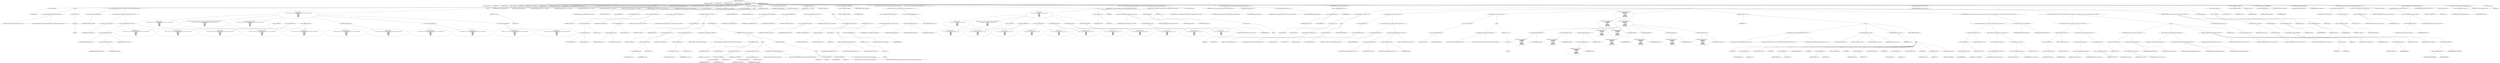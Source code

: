 digraph hostapd_notif_assoc {  
"1000111" [label = "(METHOD,hostapd_notif_assoc)" ]
"1000112" [label = "(PARAM,hostapd_data *hapd)" ]
"1000113" [label = "(PARAM,const u8 *addr)" ]
"1000114" [label = "(PARAM,const u8 *req_ies)" ]
"1000115" [label = "(PARAM,size_t req_ies_len)" ]
"1000116" [label = "(PARAM,int reassoc)" ]
"1000117" [label = "(BLOCK,,)" ]
"1000118" [label = "(LOCAL,v6: unsigned int)" ]
"1000119" [label = "(LOCAL,reason: u16)" ]
"1000120" [label = "(LOCAL,sta: sta_info *)" ]
"1000121" [label = "(LOCAL,ie: const u8 *)" ]
"1000122" [label = "(LOCAL,ielen: int)" ]
"1000123" [label = "(LOCAL,p: u8 *)" ]
"1000124" [label = "(LOCAL,res: int)" ]
"1000125" [label = "(LOCAL,new_assoc: int)" ]
"1000126" [label = "(LOCAL,elems: ieee802_11_elems)" ]
"1000127" [label = "(LOCAL,buf: u8 [ 1064 ])" ]
"1000128" [label = "(CONTROL_STRUCTURE,if ( !addr ),if ( !addr ))" ]
"1000129" [label = "(<operator>.logicalNot,!addr)" ]
"1000130" [label = "(IDENTIFIER,addr,!addr)" ]
"1000131" [label = "(BLOCK,,)" ]
"1000132" [label = "(wpa_printf,wpa_printf(2, \"hostapd_notif_assoc: Skip event with no address\"))" ]
"1000133" [label = "(LITERAL,2,wpa_printf(2, \"hostapd_notif_assoc: Skip event with no address\"))" ]
"1000134" [label = "(LITERAL,\"hostapd_notif_assoc: Skip event with no address\",wpa_printf(2, \"hostapd_notif_assoc: Skip event with no address\"))" ]
"1000135" [label = "(RETURN,return -1;,return -1;)" ]
"1000136" [label = "(<operator>.minus,-1)" ]
"1000137" [label = "(LITERAL,1,-1)" ]
"1000138" [label = "(CONTROL_STRUCTURE,if ( is_multicast_ether_addr(addr) || is_zero_ether_addr_0(addr) || !memcmp(addr, hapd->own_addr, 6u) ),if ( is_multicast_ether_addr(addr) || is_zero_ether_addr_0(addr) || !memcmp(addr, hapd->own_addr, 6u) ))" ]
"1000139" [label = "(<operator>.logicalOr,is_multicast_ether_addr(addr) || is_zero_ether_addr_0(addr) || !memcmp(addr, hapd->own_addr, 6u))" ]
"1000140" [label = "(is_multicast_ether_addr,is_multicast_ether_addr(addr))" ]
"1000141" [label = "(IDENTIFIER,addr,is_multicast_ether_addr(addr))" ]
"1000142" [label = "(<operator>.logicalOr,is_zero_ether_addr_0(addr) || !memcmp(addr, hapd->own_addr, 6u))" ]
"1000143" [label = "(is_zero_ether_addr_0,is_zero_ether_addr_0(addr))" ]
"1000144" [label = "(IDENTIFIER,addr,is_zero_ether_addr_0(addr))" ]
"1000145" [label = "(<operator>.logicalNot,!memcmp(addr, hapd->own_addr, 6u))" ]
"1000146" [label = "(memcmp,memcmp(addr, hapd->own_addr, 6u))" ]
"1000147" [label = "(IDENTIFIER,addr,memcmp(addr, hapd->own_addr, 6u))" ]
"1000148" [label = "(<operator>.indirectFieldAccess,hapd->own_addr)" ]
"1000149" [label = "(IDENTIFIER,hapd,memcmp(addr, hapd->own_addr, 6u))" ]
"1000150" [label = "(FIELD_IDENTIFIER,own_addr,own_addr)" ]
"1000151" [label = "(LITERAL,6u,memcmp(addr, hapd->own_addr, 6u))" ]
"1000152" [label = "(BLOCK,,)" ]
"1000153" [label = "(wpa_printf,wpa_printf(\n      2,\n      \"%s: Invalid SA=%02x:%02x:%02x:%02x:%02x:%02x in received indication - ignore this indication silently\",\n      \"hostapd_notif_assoc\",\n      *addr,\n      addr[1],\n      addr[2],\n      addr[3],\n      addr[4],\n      addr[5]))" ]
"1000154" [label = "(LITERAL,2,wpa_printf(\n      2,\n      \"%s: Invalid SA=%02x:%02x:%02x:%02x:%02x:%02x in received indication - ignore this indication silently\",\n      \"hostapd_notif_assoc\",\n      *addr,\n      addr[1],\n      addr[2],\n      addr[3],\n      addr[4],\n      addr[5]))" ]
"1000155" [label = "(LITERAL,\"%s: Invalid SA=%02x:%02x:%02x:%02x:%02x:%02x in received indication - ignore this indication silently\",wpa_printf(\n      2,\n      \"%s: Invalid SA=%02x:%02x:%02x:%02x:%02x:%02x in received indication - ignore this indication silently\",\n      \"hostapd_notif_assoc\",\n      *addr,\n      addr[1],\n      addr[2],\n      addr[3],\n      addr[4],\n      addr[5]))" ]
"1000156" [label = "(LITERAL,\"hostapd_notif_assoc\",wpa_printf(\n      2,\n      \"%s: Invalid SA=%02x:%02x:%02x:%02x:%02x:%02x in received indication - ignore this indication silently\",\n      \"hostapd_notif_assoc\",\n      *addr,\n      addr[1],\n      addr[2],\n      addr[3],\n      addr[4],\n      addr[5]))" ]
"1000157" [label = "(<operator>.indirection,*addr)" ]
"1000158" [label = "(IDENTIFIER,addr,wpa_printf(\n      2,\n      \"%s: Invalid SA=%02x:%02x:%02x:%02x:%02x:%02x in received indication - ignore this indication silently\",\n      \"hostapd_notif_assoc\",\n      *addr,\n      addr[1],\n      addr[2],\n      addr[3],\n      addr[4],\n      addr[5]))" ]
"1000159" [label = "(<operator>.indirectIndexAccess,addr[1])" ]
"1000160" [label = "(IDENTIFIER,addr,wpa_printf(\n      2,\n      \"%s: Invalid SA=%02x:%02x:%02x:%02x:%02x:%02x in received indication - ignore this indication silently\",\n      \"hostapd_notif_assoc\",\n      *addr,\n      addr[1],\n      addr[2],\n      addr[3],\n      addr[4],\n      addr[5]))" ]
"1000161" [label = "(LITERAL,1,wpa_printf(\n      2,\n      \"%s: Invalid SA=%02x:%02x:%02x:%02x:%02x:%02x in received indication - ignore this indication silently\",\n      \"hostapd_notif_assoc\",\n      *addr,\n      addr[1],\n      addr[2],\n      addr[3],\n      addr[4],\n      addr[5]))" ]
"1000162" [label = "(<operator>.indirectIndexAccess,addr[2])" ]
"1000163" [label = "(IDENTIFIER,addr,wpa_printf(\n      2,\n      \"%s: Invalid SA=%02x:%02x:%02x:%02x:%02x:%02x in received indication - ignore this indication silently\",\n      \"hostapd_notif_assoc\",\n      *addr,\n      addr[1],\n      addr[2],\n      addr[3],\n      addr[4],\n      addr[5]))" ]
"1000164" [label = "(LITERAL,2,wpa_printf(\n      2,\n      \"%s: Invalid SA=%02x:%02x:%02x:%02x:%02x:%02x in received indication - ignore this indication silently\",\n      \"hostapd_notif_assoc\",\n      *addr,\n      addr[1],\n      addr[2],\n      addr[3],\n      addr[4],\n      addr[5]))" ]
"1000165" [label = "(<operator>.indirectIndexAccess,addr[3])" ]
"1000166" [label = "(IDENTIFIER,addr,wpa_printf(\n      2,\n      \"%s: Invalid SA=%02x:%02x:%02x:%02x:%02x:%02x in received indication - ignore this indication silently\",\n      \"hostapd_notif_assoc\",\n      *addr,\n      addr[1],\n      addr[2],\n      addr[3],\n      addr[4],\n      addr[5]))" ]
"1000167" [label = "(LITERAL,3,wpa_printf(\n      2,\n      \"%s: Invalid SA=%02x:%02x:%02x:%02x:%02x:%02x in received indication - ignore this indication silently\",\n      \"hostapd_notif_assoc\",\n      *addr,\n      addr[1],\n      addr[2],\n      addr[3],\n      addr[4],\n      addr[5]))" ]
"1000168" [label = "(<operator>.indirectIndexAccess,addr[4])" ]
"1000169" [label = "(IDENTIFIER,addr,wpa_printf(\n      2,\n      \"%s: Invalid SA=%02x:%02x:%02x:%02x:%02x:%02x in received indication - ignore this indication silently\",\n      \"hostapd_notif_assoc\",\n      *addr,\n      addr[1],\n      addr[2],\n      addr[3],\n      addr[4],\n      addr[5]))" ]
"1000170" [label = "(LITERAL,4,wpa_printf(\n      2,\n      \"%s: Invalid SA=%02x:%02x:%02x:%02x:%02x:%02x in received indication - ignore this indication silently\",\n      \"hostapd_notif_assoc\",\n      *addr,\n      addr[1],\n      addr[2],\n      addr[3],\n      addr[4],\n      addr[5]))" ]
"1000171" [label = "(<operator>.indirectIndexAccess,addr[5])" ]
"1000172" [label = "(IDENTIFIER,addr,wpa_printf(\n      2,\n      \"%s: Invalid SA=%02x:%02x:%02x:%02x:%02x:%02x in received indication - ignore this indication silently\",\n      \"hostapd_notif_assoc\",\n      *addr,\n      addr[1],\n      addr[2],\n      addr[3],\n      addr[4],\n      addr[5]))" ]
"1000173" [label = "(LITERAL,5,wpa_printf(\n      2,\n      \"%s: Invalid SA=%02x:%02x:%02x:%02x:%02x:%02x in received indication - ignore this indication silently\",\n      \"hostapd_notif_assoc\",\n      *addr,\n      addr[1],\n      addr[2],\n      addr[3],\n      addr[4],\n      addr[5]))" ]
"1000174" [label = "(RETURN,return 0;,return 0;)" ]
"1000175" [label = "(LITERAL,0,return 0;)" ]
"1000176" [label = "(random_add_randomness,random_add_randomness(addr, 6u))" ]
"1000177" [label = "(IDENTIFIER,addr,random_add_randomness(addr, 6u))" ]
"1000178" [label = "(LITERAL,6u,random_add_randomness(addr, 6u))" ]
"1000179" [label = "(hostapd_logger,hostapd_logger(hapd, addr, 1u, 2, \"associated\"))" ]
"1000180" [label = "(IDENTIFIER,hapd,hostapd_logger(hapd, addr, 1u, 2, \"associated\"))" ]
"1000181" [label = "(IDENTIFIER,addr,hostapd_logger(hapd, addr, 1u, 2, \"associated\"))" ]
"1000182" [label = "(LITERAL,1u,hostapd_logger(hapd, addr, 1u, 2, \"associated\"))" ]
"1000183" [label = "(LITERAL,2,hostapd_logger(hapd, addr, 1u, 2, \"associated\"))" ]
"1000184" [label = "(LITERAL,\"associated\",hostapd_logger(hapd, addr, 1u, 2, \"associated\"))" ]
"1000185" [label = "(ieee802_11_parse_elems,ieee802_11_parse_elems(req_ies, req_ies_len, &elems, 0))" ]
"1000186" [label = "(IDENTIFIER,req_ies,ieee802_11_parse_elems(req_ies, req_ies_len, &elems, 0))" ]
"1000187" [label = "(IDENTIFIER,req_ies_len,ieee802_11_parse_elems(req_ies, req_ies_len, &elems, 0))" ]
"1000188" [label = "(<operator>.addressOf,&elems)" ]
"1000189" [label = "(IDENTIFIER,elems,ieee802_11_parse_elems(req_ies, req_ies_len, &elems, 0))" ]
"1000190" [label = "(LITERAL,0,ieee802_11_parse_elems(req_ies, req_ies_len, &elems, 0))" ]
"1000191" [label = "(CONTROL_STRUCTURE,if ( elems.wps_ie ),if ( elems.wps_ie ))" ]
"1000192" [label = "(<operator>.fieldAccess,elems.wps_ie)" ]
"1000193" [label = "(IDENTIFIER,elems,if ( elems.wps_ie ))" ]
"1000194" [label = "(FIELD_IDENTIFIER,wps_ie,wps_ie)" ]
"1000195" [label = "(BLOCK,,)" ]
"1000196" [label = "(<operator>.assignment,ie = elems.wps_ie - 2)" ]
"1000197" [label = "(IDENTIFIER,ie,ie = elems.wps_ie - 2)" ]
"1000198" [label = "(<operator>.subtraction,elems.wps_ie - 2)" ]
"1000199" [label = "(<operator>.fieldAccess,elems.wps_ie)" ]
"1000200" [label = "(IDENTIFIER,elems,elems.wps_ie - 2)" ]
"1000201" [label = "(FIELD_IDENTIFIER,wps_ie,wps_ie)" ]
"1000202" [label = "(LITERAL,2,elems.wps_ie - 2)" ]
"1000203" [label = "(<operator>.assignment,ielen = elems.wps_ie_len + 2)" ]
"1000204" [label = "(IDENTIFIER,ielen,ielen = elems.wps_ie_len + 2)" ]
"1000205" [label = "(<operator>.addition,elems.wps_ie_len + 2)" ]
"1000206" [label = "(<operator>.fieldAccess,elems.wps_ie_len)" ]
"1000207" [label = "(IDENTIFIER,elems,elems.wps_ie_len + 2)" ]
"1000208" [label = "(FIELD_IDENTIFIER,wps_ie_len,wps_ie_len)" ]
"1000209" [label = "(LITERAL,2,elems.wps_ie_len + 2)" ]
"1000210" [label = "(wpa_printf,wpa_printf(2, \"STA included WPS IE in (Re)AssocReq\"))" ]
"1000211" [label = "(LITERAL,2,wpa_printf(2, \"STA included WPS IE in (Re)AssocReq\"))" ]
"1000212" [label = "(LITERAL,\"STA included WPS IE in (Re)AssocReq\",wpa_printf(2, \"STA included WPS IE in (Re)AssocReq\"))" ]
"1000213" [label = "(CONTROL_STRUCTURE,else,else)" ]
"1000214" [label = "(CONTROL_STRUCTURE,if ( elems.rsn_ie ),if ( elems.rsn_ie ))" ]
"1000215" [label = "(<operator>.fieldAccess,elems.rsn_ie)" ]
"1000216" [label = "(IDENTIFIER,elems,if ( elems.rsn_ie ))" ]
"1000217" [label = "(FIELD_IDENTIFIER,rsn_ie,rsn_ie)" ]
"1000218" [label = "(BLOCK,,)" ]
"1000219" [label = "(<operator>.assignment,ie = elems.rsn_ie - 2)" ]
"1000220" [label = "(IDENTIFIER,ie,ie = elems.rsn_ie - 2)" ]
"1000221" [label = "(<operator>.subtraction,elems.rsn_ie - 2)" ]
"1000222" [label = "(<operator>.fieldAccess,elems.rsn_ie)" ]
"1000223" [label = "(IDENTIFIER,elems,elems.rsn_ie - 2)" ]
"1000224" [label = "(FIELD_IDENTIFIER,rsn_ie,rsn_ie)" ]
"1000225" [label = "(LITERAL,2,elems.rsn_ie - 2)" ]
"1000226" [label = "(<operator>.assignment,ielen = elems.rsn_ie_len + 2)" ]
"1000227" [label = "(IDENTIFIER,ielen,ielen = elems.rsn_ie_len + 2)" ]
"1000228" [label = "(<operator>.addition,elems.rsn_ie_len + 2)" ]
"1000229" [label = "(<operator>.fieldAccess,elems.rsn_ie_len)" ]
"1000230" [label = "(IDENTIFIER,elems,elems.rsn_ie_len + 2)" ]
"1000231" [label = "(FIELD_IDENTIFIER,rsn_ie_len,rsn_ie_len)" ]
"1000232" [label = "(LITERAL,2,elems.rsn_ie_len + 2)" ]
"1000233" [label = "(wpa_printf,wpa_printf(2, \"STA included RSN IE in (Re)AssocReq\"))" ]
"1000234" [label = "(LITERAL,2,wpa_printf(2, \"STA included RSN IE in (Re)AssocReq\"))" ]
"1000235" [label = "(LITERAL,\"STA included RSN IE in (Re)AssocReq\",wpa_printf(2, \"STA included RSN IE in (Re)AssocReq\"))" ]
"1000236" [label = "(CONTROL_STRUCTURE,else,else)" ]
"1000237" [label = "(CONTROL_STRUCTURE,if ( elems.wpa_ie ),if ( elems.wpa_ie ))" ]
"1000238" [label = "(<operator>.fieldAccess,elems.wpa_ie)" ]
"1000239" [label = "(IDENTIFIER,elems,if ( elems.wpa_ie ))" ]
"1000240" [label = "(FIELD_IDENTIFIER,wpa_ie,wpa_ie)" ]
"1000241" [label = "(BLOCK,,)" ]
"1000242" [label = "(<operator>.assignment,ie = elems.wpa_ie - 2)" ]
"1000243" [label = "(IDENTIFIER,ie,ie = elems.wpa_ie - 2)" ]
"1000244" [label = "(<operator>.subtraction,elems.wpa_ie - 2)" ]
"1000245" [label = "(<operator>.fieldAccess,elems.wpa_ie)" ]
"1000246" [label = "(IDENTIFIER,elems,elems.wpa_ie - 2)" ]
"1000247" [label = "(FIELD_IDENTIFIER,wpa_ie,wpa_ie)" ]
"1000248" [label = "(LITERAL,2,elems.wpa_ie - 2)" ]
"1000249" [label = "(<operator>.assignment,ielen = elems.wpa_ie_len + 2)" ]
"1000250" [label = "(IDENTIFIER,ielen,ielen = elems.wpa_ie_len + 2)" ]
"1000251" [label = "(<operator>.addition,elems.wpa_ie_len + 2)" ]
"1000252" [label = "(<operator>.fieldAccess,elems.wpa_ie_len)" ]
"1000253" [label = "(IDENTIFIER,elems,elems.wpa_ie_len + 2)" ]
"1000254" [label = "(FIELD_IDENTIFIER,wpa_ie_len,wpa_ie_len)" ]
"1000255" [label = "(LITERAL,2,elems.wpa_ie_len + 2)" ]
"1000256" [label = "(wpa_printf,wpa_printf(2, \"STA included WPA IE in (Re)AssocReq\"))" ]
"1000257" [label = "(LITERAL,2,wpa_printf(2, \"STA included WPA IE in (Re)AssocReq\"))" ]
"1000258" [label = "(LITERAL,\"STA included WPA IE in (Re)AssocReq\",wpa_printf(2, \"STA included WPA IE in (Re)AssocReq\"))" ]
"1000259" [label = "(CONTROL_STRUCTURE,else,else)" ]
"1000260" [label = "(BLOCK,,)" ]
"1000261" [label = "(<operator>.assignment,ie = 0)" ]
"1000262" [label = "(IDENTIFIER,ie,ie = 0)" ]
"1000263" [label = "(LITERAL,0,ie = 0)" ]
"1000264" [label = "(<operator>.assignment,ielen = 0)" ]
"1000265" [label = "(IDENTIFIER,ielen,ielen = 0)" ]
"1000266" [label = "(LITERAL,0,ielen = 0)" ]
"1000267" [label = "(wpa_printf,wpa_printf(2, \"STA did not include WPS/RSN/WPA IE in (Re)AssocReq\"))" ]
"1000268" [label = "(LITERAL,2,wpa_printf(2, \"STA did not include WPS/RSN/WPA IE in (Re)AssocReq\"))" ]
"1000269" [label = "(LITERAL,\"STA did not include WPS/RSN/WPA IE in (Re)AssocReq\",wpa_printf(2, \"STA did not include WPS/RSN/WPA IE in (Re)AssocReq\"))" ]
"1000270" [label = "(<operator>.assignment,sta = ap_get_sta(hapd, addr))" ]
"1000271" [label = "(IDENTIFIER,sta,sta = ap_get_sta(hapd, addr))" ]
"1000272" [label = "(ap_get_sta,ap_get_sta(hapd, addr))" ]
"1000273" [label = "(IDENTIFIER,hapd,ap_get_sta(hapd, addr))" ]
"1000274" [label = "(IDENTIFIER,addr,ap_get_sta(hapd, addr))" ]
"1000275" [label = "(CONTROL_STRUCTURE,if ( sta ),if ( sta ))" ]
"1000276" [label = "(IDENTIFIER,sta,if ( sta ))" ]
"1000277" [label = "(BLOCK,,)" ]
"1000278" [label = "(ap_sta_no_session_timeout,ap_sta_no_session_timeout(hapd, sta))" ]
"1000279" [label = "(IDENTIFIER,hapd,ap_sta_no_session_timeout(hapd, sta))" ]
"1000280" [label = "(IDENTIFIER,sta,ap_sta_no_session_timeout(hapd, sta))" ]
"1000281" [label = "(accounting_sta_stop,accounting_sta_stop(hapd, sta))" ]
"1000282" [label = "(IDENTIFIER,hapd,accounting_sta_stop(hapd, sta))" ]
"1000283" [label = "(IDENTIFIER,sta,accounting_sta_stop(hapd, sta))" ]
"1000284" [label = "(<operator>.assignment,sta->timeout_next = STA_NULLFUNC)" ]
"1000285" [label = "(<operator>.indirectFieldAccess,sta->timeout_next)" ]
"1000286" [label = "(IDENTIFIER,sta,sta->timeout_next = STA_NULLFUNC)" ]
"1000287" [label = "(FIELD_IDENTIFIER,timeout_next,timeout_next)" ]
"1000288" [label = "(IDENTIFIER,STA_NULLFUNC,sta->timeout_next = STA_NULLFUNC)" ]
"1000289" [label = "(CONTROL_STRUCTURE,else,else)" ]
"1000290" [label = "(BLOCK,,)" ]
"1000291" [label = "(<operator>.assignment,sta = ap_sta_add(hapd, addr))" ]
"1000292" [label = "(IDENTIFIER,sta,sta = ap_sta_add(hapd, addr))" ]
"1000293" [label = "(ap_sta_add,ap_sta_add(hapd, addr))" ]
"1000294" [label = "(IDENTIFIER,hapd,ap_sta_add(hapd, addr))" ]
"1000295" [label = "(IDENTIFIER,addr,ap_sta_add(hapd, addr))" ]
"1000296" [label = "(CONTROL_STRUCTURE,if ( !sta ),if ( !sta ))" ]
"1000297" [label = "(<operator>.logicalNot,!sta)" ]
"1000298" [label = "(IDENTIFIER,sta,!sta)" ]
"1000299" [label = "(BLOCK,,)" ]
"1000300" [label = "(hostapd_drv_sta_disassoc,hostapd_drv_sta_disassoc(hapd, addr, 5))" ]
"1000301" [label = "(IDENTIFIER,hapd,hostapd_drv_sta_disassoc(hapd, addr, 5))" ]
"1000302" [label = "(IDENTIFIER,addr,hostapd_drv_sta_disassoc(hapd, addr, 5))" ]
"1000303" [label = "(LITERAL,5,hostapd_drv_sta_disassoc(hapd, addr, 5))" ]
"1000304" [label = "(RETURN,return -1;,return -1;)" ]
"1000305" [label = "(<operator>.minus,-1)" ]
"1000306" [label = "(LITERAL,1,-1)" ]
"1000307" [label = "(<operators>.assignmentAnd,sta->flags &= 0xFFFECFFF)" ]
"1000308" [label = "(<operator>.indirectFieldAccess,sta->flags)" ]
"1000309" [label = "(IDENTIFIER,sta,sta->flags &= 0xFFFECFFF)" ]
"1000310" [label = "(FIELD_IDENTIFIER,flags,flags)" ]
"1000311" [label = "(LITERAL,0xFFFECFFF,sta->flags &= 0xFFFECFFF)" ]
"1000312" [label = "(CONTROL_STRUCTURE,if ( !hapd->iface->drv_max_acl_mac_addrs && hostapd_check_acl(hapd, addr, 0) != 1 ),if ( !hapd->iface->drv_max_acl_mac_addrs && hostapd_check_acl(hapd, addr, 0) != 1 ))" ]
"1000313" [label = "(<operator>.logicalAnd,!hapd->iface->drv_max_acl_mac_addrs && hostapd_check_acl(hapd, addr, 0) != 1)" ]
"1000314" [label = "(<operator>.logicalNot,!hapd->iface->drv_max_acl_mac_addrs)" ]
"1000315" [label = "(<operator>.indirectFieldAccess,hapd->iface->drv_max_acl_mac_addrs)" ]
"1000316" [label = "(<operator>.indirectFieldAccess,hapd->iface)" ]
"1000317" [label = "(IDENTIFIER,hapd,!hapd->iface->drv_max_acl_mac_addrs)" ]
"1000318" [label = "(FIELD_IDENTIFIER,iface,iface)" ]
"1000319" [label = "(FIELD_IDENTIFIER,drv_max_acl_mac_addrs,drv_max_acl_mac_addrs)" ]
"1000320" [label = "(<operator>.notEquals,hostapd_check_acl(hapd, addr, 0) != 1)" ]
"1000321" [label = "(hostapd_check_acl,hostapd_check_acl(hapd, addr, 0))" ]
"1000322" [label = "(IDENTIFIER,hapd,hostapd_check_acl(hapd, addr, 0))" ]
"1000323" [label = "(IDENTIFIER,addr,hostapd_check_acl(hapd, addr, 0))" ]
"1000324" [label = "(LITERAL,0,hostapd_check_acl(hapd, addr, 0))" ]
"1000325" [label = "(LITERAL,1,hostapd_check_acl(hapd, addr, 0) != 1)" ]
"1000326" [label = "(BLOCK,,)" ]
"1000327" [label = "(wpa_printf,wpa_printf(\n      3,\n      \"STA %02x:%02x:%02x:%02x:%02x:%02x not allowed to connect\",\n      *addr,\n      addr[1],\n      addr[2],\n      addr[3],\n      addr[4],\n      addr[5]))" ]
"1000328" [label = "(LITERAL,3,wpa_printf(\n      3,\n      \"STA %02x:%02x:%02x:%02x:%02x:%02x not allowed to connect\",\n      *addr,\n      addr[1],\n      addr[2],\n      addr[3],\n      addr[4],\n      addr[5]))" ]
"1000329" [label = "(LITERAL,\"STA %02x:%02x:%02x:%02x:%02x:%02x not allowed to connect\",wpa_printf(\n      3,\n      \"STA %02x:%02x:%02x:%02x:%02x:%02x not allowed to connect\",\n      *addr,\n      addr[1],\n      addr[2],\n      addr[3],\n      addr[4],\n      addr[5]))" ]
"1000330" [label = "(<operator>.indirection,*addr)" ]
"1000331" [label = "(IDENTIFIER,addr,wpa_printf(\n      3,\n      \"STA %02x:%02x:%02x:%02x:%02x:%02x not allowed to connect\",\n      *addr,\n      addr[1],\n      addr[2],\n      addr[3],\n      addr[4],\n      addr[5]))" ]
"1000332" [label = "(<operator>.indirectIndexAccess,addr[1])" ]
"1000333" [label = "(IDENTIFIER,addr,wpa_printf(\n      3,\n      \"STA %02x:%02x:%02x:%02x:%02x:%02x not allowed to connect\",\n      *addr,\n      addr[1],\n      addr[2],\n      addr[3],\n      addr[4],\n      addr[5]))" ]
"1000334" [label = "(LITERAL,1,wpa_printf(\n      3,\n      \"STA %02x:%02x:%02x:%02x:%02x:%02x not allowed to connect\",\n      *addr,\n      addr[1],\n      addr[2],\n      addr[3],\n      addr[4],\n      addr[5]))" ]
"1000335" [label = "(<operator>.indirectIndexAccess,addr[2])" ]
"1000336" [label = "(IDENTIFIER,addr,wpa_printf(\n      3,\n      \"STA %02x:%02x:%02x:%02x:%02x:%02x not allowed to connect\",\n      *addr,\n      addr[1],\n      addr[2],\n      addr[3],\n      addr[4],\n      addr[5]))" ]
"1000337" [label = "(LITERAL,2,wpa_printf(\n      3,\n      \"STA %02x:%02x:%02x:%02x:%02x:%02x not allowed to connect\",\n      *addr,\n      addr[1],\n      addr[2],\n      addr[3],\n      addr[4],\n      addr[5]))" ]
"1000338" [label = "(<operator>.indirectIndexAccess,addr[3])" ]
"1000339" [label = "(IDENTIFIER,addr,wpa_printf(\n      3,\n      \"STA %02x:%02x:%02x:%02x:%02x:%02x not allowed to connect\",\n      *addr,\n      addr[1],\n      addr[2],\n      addr[3],\n      addr[4],\n      addr[5]))" ]
"1000340" [label = "(LITERAL,3,wpa_printf(\n      3,\n      \"STA %02x:%02x:%02x:%02x:%02x:%02x not allowed to connect\",\n      *addr,\n      addr[1],\n      addr[2],\n      addr[3],\n      addr[4],\n      addr[5]))" ]
"1000341" [label = "(<operator>.indirectIndexAccess,addr[4])" ]
"1000342" [label = "(IDENTIFIER,addr,wpa_printf(\n      3,\n      \"STA %02x:%02x:%02x:%02x:%02x:%02x not allowed to connect\",\n      *addr,\n      addr[1],\n      addr[2],\n      addr[3],\n      addr[4],\n      addr[5]))" ]
"1000343" [label = "(LITERAL,4,wpa_printf(\n      3,\n      \"STA %02x:%02x:%02x:%02x:%02x:%02x not allowed to connect\",\n      *addr,\n      addr[1],\n      addr[2],\n      addr[3],\n      addr[4],\n      addr[5]))" ]
"1000344" [label = "(<operator>.indirectIndexAccess,addr[5])" ]
"1000345" [label = "(IDENTIFIER,addr,wpa_printf(\n      3,\n      \"STA %02x:%02x:%02x:%02x:%02x:%02x not allowed to connect\",\n      *addr,\n      addr[1],\n      addr[2],\n      addr[3],\n      addr[4],\n      addr[5]))" ]
"1000346" [label = "(LITERAL,5,wpa_printf(\n      3,\n      \"STA %02x:%02x:%02x:%02x:%02x:%02x not allowed to connect\",\n      *addr,\n      addr[1],\n      addr[2],\n      addr[3],\n      addr[4],\n      addr[5]))" ]
"1000347" [label = "(<operator>.assignment,reason = 1)" ]
"1000348" [label = "(IDENTIFIER,reason,reason = 1)" ]
"1000349" [label = "(LITERAL,1,reason = 1)" ]
"1000350" [label = "(JUMP_TARGET,fail)" ]
"1000351" [label = "(hostapd_drv_sta_disassoc,hostapd_drv_sta_disassoc(hapd, sta->addr, reason))" ]
"1000352" [label = "(IDENTIFIER,hapd,hostapd_drv_sta_disassoc(hapd, sta->addr, reason))" ]
"1000353" [label = "(<operator>.indirectFieldAccess,sta->addr)" ]
"1000354" [label = "(IDENTIFIER,sta,hostapd_drv_sta_disassoc(hapd, sta->addr, reason))" ]
"1000355" [label = "(FIELD_IDENTIFIER,addr,addr)" ]
"1000356" [label = "(IDENTIFIER,reason,hostapd_drv_sta_disassoc(hapd, sta->addr, reason))" ]
"1000357" [label = "(ap_free_sta,ap_free_sta(hapd, sta))" ]
"1000358" [label = "(IDENTIFIER,hapd,ap_free_sta(hapd, sta))" ]
"1000359" [label = "(IDENTIFIER,sta,ap_free_sta(hapd, sta))" ]
"1000360" [label = "(RETURN,return -1;,return -1;)" ]
"1000361" [label = "(<operator>.minus,-1)" ]
"1000362" [label = "(LITERAL,1,-1)" ]
"1000363" [label = "(ZNK11__gnu_debug16_Error_formatter10_Parameter14_M_print_fieldEPKS0_PKc,ZNK11__gnu_debug16_Error_formatter10_Parameter14_M_print_fieldEPKS0_PKc(hapd, sta, &elems))" ]
"1000364" [label = "(IDENTIFIER,hapd,ZNK11__gnu_debug16_Error_formatter10_Parameter14_M_print_fieldEPKS0_PKc(hapd, sta, &elems))" ]
"1000365" [label = "(IDENTIFIER,sta,ZNK11__gnu_debug16_Error_formatter10_Parameter14_M_print_fieldEPKS0_PKc(hapd, sta, &elems))" ]
"1000366" [label = "(<operator>.addressOf,&elems)" ]
"1000367" [label = "(IDENTIFIER,elems,ZNK11__gnu_debug16_Error_formatter10_Parameter14_M_print_fieldEPKS0_PKc(hapd, sta, &elems))" ]
"1000368" [label = "(ap_copy_sta_supp_op_classes,ap_copy_sta_supp_op_classes(sta, elems.supp_op_classes, elems.supp_op_classes_len))" ]
"1000369" [label = "(IDENTIFIER,sta,ap_copy_sta_supp_op_classes(sta, elems.supp_op_classes, elems.supp_op_classes_len))" ]
"1000370" [label = "(<operator>.fieldAccess,elems.supp_op_classes)" ]
"1000371" [label = "(IDENTIFIER,elems,ap_copy_sta_supp_op_classes(sta, elems.supp_op_classes, elems.supp_op_classes_len))" ]
"1000372" [label = "(FIELD_IDENTIFIER,supp_op_classes,supp_op_classes)" ]
"1000373" [label = "(<operator>.fieldAccess,elems.supp_op_classes_len)" ]
"1000374" [label = "(IDENTIFIER,elems,ap_copy_sta_supp_op_classes(sta, elems.supp_op_classes, elems.supp_op_classes_len))" ]
"1000375" [label = "(FIELD_IDENTIFIER,supp_op_classes_len,supp_op_classes_len)" ]
"1000376" [label = "(CONTROL_STRUCTURE,if ( hapd->conf->wpa ),if ( hapd->conf->wpa ))" ]
"1000377" [label = "(<operator>.indirectFieldAccess,hapd->conf->wpa)" ]
"1000378" [label = "(<operator>.indirectFieldAccess,hapd->conf)" ]
"1000379" [label = "(IDENTIFIER,hapd,if ( hapd->conf->wpa ))" ]
"1000380" [label = "(FIELD_IDENTIFIER,conf,conf)" ]
"1000381" [label = "(FIELD_IDENTIFIER,wpa,wpa)" ]
"1000382" [label = "(BLOCK,,)" ]
"1000383" [label = "(CONTROL_STRUCTURE,if ( !ie || !ielen ),if ( !ie || !ielen ))" ]
"1000384" [label = "(<operator>.logicalOr,!ie || !ielen)" ]
"1000385" [label = "(<operator>.logicalNot,!ie)" ]
"1000386" [label = "(IDENTIFIER,ie,!ie)" ]
"1000387" [label = "(<operator>.logicalNot,!ielen)" ]
"1000388" [label = "(IDENTIFIER,ielen,!ielen)" ]
"1000389" [label = "(BLOCK,,)" ]
"1000390" [label = "(wpa_printf,wpa_printf(2, \"No WPA/RSN IE from STA\"))" ]
"1000391" [label = "(LITERAL,2,wpa_printf(2, \"No WPA/RSN IE from STA\"))" ]
"1000392" [label = "(LITERAL,\"No WPA/RSN IE from STA\",wpa_printf(2, \"No WPA/RSN IE from STA\"))" ]
"1000393" [label = "(<operator>.assignment,reason = 13)" ]
"1000394" [label = "(IDENTIFIER,reason,reason = 13)" ]
"1000395" [label = "(LITERAL,13,reason = 13)" ]
"1000396" [label = "(CONTROL_STRUCTURE,goto fail;,goto fail;)" ]
"1000397" [label = "(CONTROL_STRUCTURE,if ( !sta->wpa_sm ),if ( !sta->wpa_sm ))" ]
"1000398" [label = "(<operator>.logicalNot,!sta->wpa_sm)" ]
"1000399" [label = "(<operator>.indirectFieldAccess,sta->wpa_sm)" ]
"1000400" [label = "(IDENTIFIER,sta,!sta->wpa_sm)" ]
"1000401" [label = "(FIELD_IDENTIFIER,wpa_sm,wpa_sm)" ]
"1000402" [label = "(<operator>.assignment,sta->wpa_sm = wpa_auth_sta_init(hapd->wpa_auth, sta->addr, 0))" ]
"1000403" [label = "(<operator>.indirectFieldAccess,sta->wpa_sm)" ]
"1000404" [label = "(IDENTIFIER,sta,sta->wpa_sm = wpa_auth_sta_init(hapd->wpa_auth, sta->addr, 0))" ]
"1000405" [label = "(FIELD_IDENTIFIER,wpa_sm,wpa_sm)" ]
"1000406" [label = "(wpa_auth_sta_init,wpa_auth_sta_init(hapd->wpa_auth, sta->addr, 0))" ]
"1000407" [label = "(<operator>.indirectFieldAccess,hapd->wpa_auth)" ]
"1000408" [label = "(IDENTIFIER,hapd,wpa_auth_sta_init(hapd->wpa_auth, sta->addr, 0))" ]
"1000409" [label = "(FIELD_IDENTIFIER,wpa_auth,wpa_auth)" ]
"1000410" [label = "(<operator>.indirectFieldAccess,sta->addr)" ]
"1000411" [label = "(IDENTIFIER,sta,wpa_auth_sta_init(hapd->wpa_auth, sta->addr, 0))" ]
"1000412" [label = "(FIELD_IDENTIFIER,addr,addr)" ]
"1000413" [label = "(LITERAL,0,wpa_auth_sta_init(hapd->wpa_auth, sta->addr, 0))" ]
"1000414" [label = "(CONTROL_STRUCTURE,if ( !sta->wpa_sm ),if ( !sta->wpa_sm ))" ]
"1000415" [label = "(<operator>.logicalNot,!sta->wpa_sm)" ]
"1000416" [label = "(<operator>.indirectFieldAccess,sta->wpa_sm)" ]
"1000417" [label = "(IDENTIFIER,sta,!sta->wpa_sm)" ]
"1000418" [label = "(FIELD_IDENTIFIER,wpa_sm,wpa_sm)" ]
"1000419" [label = "(BLOCK,,)" ]
"1000420" [label = "(wpa_printf,wpa_printf(5, \"Failed to initialize WPA state machine\"))" ]
"1000421" [label = "(LITERAL,5,wpa_printf(5, \"Failed to initialize WPA state machine\"))" ]
"1000422" [label = "(LITERAL,\"Failed to initialize WPA state machine\",wpa_printf(5, \"Failed to initialize WPA state machine\"))" ]
"1000423" [label = "(RETURN,return -1;,return -1;)" ]
"1000424" [label = "(<operator>.minus,-1)" ]
"1000425" [label = "(LITERAL,1,-1)" ]
"1000426" [label = "(<operator>.assignment,res = wpa_validate_wpa_ie(\n            hapd->wpa_auth,\n            sta->wpa_sm,\n            hapd->iface->freq,\n            ie,\n            ielen,\n            elems.mdie,\n            elems.mdie_len,\n            elems.owe_dh,\n            elems.owe_dh_len))" ]
"1000427" [label = "(IDENTIFIER,res,res = wpa_validate_wpa_ie(\n            hapd->wpa_auth,\n            sta->wpa_sm,\n            hapd->iface->freq,\n            ie,\n            ielen,\n            elems.mdie,\n            elems.mdie_len,\n            elems.owe_dh,\n            elems.owe_dh_len))" ]
"1000428" [label = "(wpa_validate_wpa_ie,wpa_validate_wpa_ie(\n            hapd->wpa_auth,\n            sta->wpa_sm,\n            hapd->iface->freq,\n            ie,\n            ielen,\n            elems.mdie,\n            elems.mdie_len,\n            elems.owe_dh,\n            elems.owe_dh_len))" ]
"1000429" [label = "(<operator>.indirectFieldAccess,hapd->wpa_auth)" ]
"1000430" [label = "(IDENTIFIER,hapd,wpa_validate_wpa_ie(\n            hapd->wpa_auth,\n            sta->wpa_sm,\n            hapd->iface->freq,\n            ie,\n            ielen,\n            elems.mdie,\n            elems.mdie_len,\n            elems.owe_dh,\n            elems.owe_dh_len))" ]
"1000431" [label = "(FIELD_IDENTIFIER,wpa_auth,wpa_auth)" ]
"1000432" [label = "(<operator>.indirectFieldAccess,sta->wpa_sm)" ]
"1000433" [label = "(IDENTIFIER,sta,wpa_validate_wpa_ie(\n            hapd->wpa_auth,\n            sta->wpa_sm,\n            hapd->iface->freq,\n            ie,\n            ielen,\n            elems.mdie,\n            elems.mdie_len,\n            elems.owe_dh,\n            elems.owe_dh_len))" ]
"1000434" [label = "(FIELD_IDENTIFIER,wpa_sm,wpa_sm)" ]
"1000435" [label = "(<operator>.indirectFieldAccess,hapd->iface->freq)" ]
"1000436" [label = "(<operator>.indirectFieldAccess,hapd->iface)" ]
"1000437" [label = "(IDENTIFIER,hapd,wpa_validate_wpa_ie(\n            hapd->wpa_auth,\n            sta->wpa_sm,\n            hapd->iface->freq,\n            ie,\n            ielen,\n            elems.mdie,\n            elems.mdie_len,\n            elems.owe_dh,\n            elems.owe_dh_len))" ]
"1000438" [label = "(FIELD_IDENTIFIER,iface,iface)" ]
"1000439" [label = "(FIELD_IDENTIFIER,freq,freq)" ]
"1000440" [label = "(IDENTIFIER,ie,wpa_validate_wpa_ie(\n            hapd->wpa_auth,\n            sta->wpa_sm,\n            hapd->iface->freq,\n            ie,\n            ielen,\n            elems.mdie,\n            elems.mdie_len,\n            elems.owe_dh,\n            elems.owe_dh_len))" ]
"1000441" [label = "(IDENTIFIER,ielen,wpa_validate_wpa_ie(\n            hapd->wpa_auth,\n            sta->wpa_sm,\n            hapd->iface->freq,\n            ie,\n            ielen,\n            elems.mdie,\n            elems.mdie_len,\n            elems.owe_dh,\n            elems.owe_dh_len))" ]
"1000442" [label = "(<operator>.fieldAccess,elems.mdie)" ]
"1000443" [label = "(IDENTIFIER,elems,wpa_validate_wpa_ie(\n            hapd->wpa_auth,\n            sta->wpa_sm,\n            hapd->iface->freq,\n            ie,\n            ielen,\n            elems.mdie,\n            elems.mdie_len,\n            elems.owe_dh,\n            elems.owe_dh_len))" ]
"1000444" [label = "(FIELD_IDENTIFIER,mdie,mdie)" ]
"1000445" [label = "(<operator>.fieldAccess,elems.mdie_len)" ]
"1000446" [label = "(IDENTIFIER,elems,wpa_validate_wpa_ie(\n            hapd->wpa_auth,\n            sta->wpa_sm,\n            hapd->iface->freq,\n            ie,\n            ielen,\n            elems.mdie,\n            elems.mdie_len,\n            elems.owe_dh,\n            elems.owe_dh_len))" ]
"1000447" [label = "(FIELD_IDENTIFIER,mdie_len,mdie_len)" ]
"1000448" [label = "(<operator>.fieldAccess,elems.owe_dh)" ]
"1000449" [label = "(IDENTIFIER,elems,wpa_validate_wpa_ie(\n            hapd->wpa_auth,\n            sta->wpa_sm,\n            hapd->iface->freq,\n            ie,\n            ielen,\n            elems.mdie,\n            elems.mdie_len,\n            elems.owe_dh,\n            elems.owe_dh_len))" ]
"1000450" [label = "(FIELD_IDENTIFIER,owe_dh,owe_dh)" ]
"1000451" [label = "(<operator>.fieldAccess,elems.owe_dh_len)" ]
"1000452" [label = "(IDENTIFIER,elems,wpa_validate_wpa_ie(\n            hapd->wpa_auth,\n            sta->wpa_sm,\n            hapd->iface->freq,\n            ie,\n            ielen,\n            elems.mdie,\n            elems.mdie_len,\n            elems.owe_dh,\n            elems.owe_dh_len))" ]
"1000453" [label = "(FIELD_IDENTIFIER,owe_dh_len,owe_dh_len)" ]
"1000454" [label = "(CONTROL_STRUCTURE,if ( res ),if ( res ))" ]
"1000455" [label = "(IDENTIFIER,res,if ( res ))" ]
"1000456" [label = "(BLOCK,,)" ]
"1000457" [label = "(wpa_printf,wpa_printf(2, \"WPA/RSN information element rejected? (res %u)\", res))" ]
"1000458" [label = "(LITERAL,2,wpa_printf(2, \"WPA/RSN information element rejected? (res %u)\", res))" ]
"1000459" [label = "(LITERAL,\"WPA/RSN information element rejected? (res %u)\",wpa_printf(2, \"WPA/RSN information element rejected? (res %u)\", res))" ]
"1000460" [label = "(IDENTIFIER,res,wpa_printf(2, \"WPA/RSN information element rejected? (res %u)\", res))" ]
"1000461" [label = "(wpa_hexdump,wpa_hexdump(2, \"IE\", ie, ielen))" ]
"1000462" [label = "(LITERAL,2,wpa_hexdump(2, \"IE\", ie, ielen))" ]
"1000463" [label = "(LITERAL,\"IE\",wpa_hexdump(2, \"IE\", ie, ielen))" ]
"1000464" [label = "(IDENTIFIER,ie,wpa_hexdump(2, \"IE\", ie, ielen))" ]
"1000465" [label = "(IDENTIFIER,ielen,wpa_hexdump(2, \"IE\", ie, ielen))" ]
"1000466" [label = "(CONTROL_STRUCTURE,switch ( res ),switch ( res ))" ]
"1000467" [label = "(IDENTIFIER,res,switch ( res ))" ]
"1000468" [label = "(BLOCK,,)" ]
"1000469" [label = "(JUMP_TARGET,case 2)" ]
"1000470" [label = "(<operator>.assignment,reason = 18)" ]
"1000471" [label = "(IDENTIFIER,reason,reason = 18)" ]
"1000472" [label = "(LITERAL,18,reason = 18)" ]
"1000473" [label = "(CONTROL_STRUCTURE,break;,break;)" ]
"1000474" [label = "(JUMP_TARGET,case 3)" ]
"1000475" [label = "(<operator>.assignment,reason = 19)" ]
"1000476" [label = "(IDENTIFIER,reason,reason = 19)" ]
"1000477" [label = "(LITERAL,19,reason = 19)" ]
"1000478" [label = "(CONTROL_STRUCTURE,break;,break;)" ]
"1000479" [label = "(JUMP_TARGET,case 4)" ]
"1000480" [label = "(<operator>.assignment,reason = 20)" ]
"1000481" [label = "(IDENTIFIER,reason,reason = 20)" ]
"1000482" [label = "(LITERAL,20,reason = 20)" ]
"1000483" [label = "(CONTROL_STRUCTURE,break;,break;)" ]
"1000484" [label = "(JUMP_TARGET,case 7)" ]
"1000485" [label = "(<operator>.assignment,reason = 13)" ]
"1000486" [label = "(IDENTIFIER,reason,reason = 13)" ]
"1000487" [label = "(LITERAL,13,reason = 13)" ]
"1000488" [label = "(CONTROL_STRUCTURE,break;,break;)" ]
"1000489" [label = "(JUMP_TARGET,case 8)" ]
"1000490" [label = "(<operator>.assignment,reason = 24)" ]
"1000491" [label = "(IDENTIFIER,reason,reason = 24)" ]
"1000492" [label = "(LITERAL,24,reason = 24)" ]
"1000493" [label = "(CONTROL_STRUCTURE,break;,break;)" ]
"1000494" [label = "(JUMP_TARGET,default)" ]
"1000495" [label = "(<operator>.assignment,reason = 13)" ]
"1000496" [label = "(IDENTIFIER,reason,reason = 13)" ]
"1000497" [label = "(LITERAL,13,reason = 13)" ]
"1000498" [label = "(CONTROL_STRUCTURE,break;,break;)" ]
"1000499" [label = "(CONTROL_STRUCTURE,goto fail;,goto fail;)" ]
"1000500" [label = "(CONTROL_STRUCTURE,if ( (sta->flags & 0x402) == 1026 && !sta->sa_query_timed_out && sta->sa_query_count > 0 ),if ( (sta->flags & 0x402) == 1026 && !sta->sa_query_timed_out && sta->sa_query_count > 0 ))" ]
"1000501" [label = "(<operator>.logicalAnd,(sta->flags & 0x402) == 1026 && !sta->sa_query_timed_out && sta->sa_query_count > 0)" ]
"1000502" [label = "(<operator>.equals,(sta->flags & 0x402) == 1026)" ]
"1000503" [label = "(<operator>.and,sta->flags & 0x402)" ]
"1000504" [label = "(<operator>.indirectFieldAccess,sta->flags)" ]
"1000505" [label = "(IDENTIFIER,sta,sta->flags & 0x402)" ]
"1000506" [label = "(FIELD_IDENTIFIER,flags,flags)" ]
"1000507" [label = "(LITERAL,0x402,sta->flags & 0x402)" ]
"1000508" [label = "(LITERAL,1026,(sta->flags & 0x402) == 1026)" ]
"1000509" [label = "(<operator>.logicalAnd,!sta->sa_query_timed_out && sta->sa_query_count > 0)" ]
"1000510" [label = "(<operator>.logicalNot,!sta->sa_query_timed_out)" ]
"1000511" [label = "(<operator>.indirectFieldAccess,sta->sa_query_timed_out)" ]
"1000512" [label = "(IDENTIFIER,sta,!sta->sa_query_timed_out)" ]
"1000513" [label = "(FIELD_IDENTIFIER,sa_query_timed_out,sa_query_timed_out)" ]
"1000514" [label = "(<operator>.greaterThan,sta->sa_query_count > 0)" ]
"1000515" [label = "(<operator>.indirectFieldAccess,sta->sa_query_count)" ]
"1000516" [label = "(IDENTIFIER,sta,sta->sa_query_count > 0)" ]
"1000517" [label = "(FIELD_IDENTIFIER,sa_query_count,sa_query_count)" ]
"1000518" [label = "(LITERAL,0,sta->sa_query_count > 0)" ]
"1000519" [label = "(ap_check_sa_query_timeout,ap_check_sa_query_timeout(hapd, sta))" ]
"1000520" [label = "(IDENTIFIER,hapd,ap_check_sa_query_timeout(hapd, sta))" ]
"1000521" [label = "(IDENTIFIER,sta,ap_check_sa_query_timeout(hapd, sta))" ]
"1000522" [label = "(CONTROL_STRUCTURE,if ( (sta->flags & 0x402) == 1026 && !sta->sa_query_timed_out && sta->auth_alg != 2 ),if ( (sta->flags & 0x402) == 1026 && !sta->sa_query_timed_out && sta->auth_alg != 2 ))" ]
"1000523" [label = "(<operator>.logicalAnd,(sta->flags & 0x402) == 1026 && !sta->sa_query_timed_out && sta->auth_alg != 2)" ]
"1000524" [label = "(<operator>.equals,(sta->flags & 0x402) == 1026)" ]
"1000525" [label = "(<operator>.and,sta->flags & 0x402)" ]
"1000526" [label = "(<operator>.indirectFieldAccess,sta->flags)" ]
"1000527" [label = "(IDENTIFIER,sta,sta->flags & 0x402)" ]
"1000528" [label = "(FIELD_IDENTIFIER,flags,flags)" ]
"1000529" [label = "(LITERAL,0x402,sta->flags & 0x402)" ]
"1000530" [label = "(LITERAL,1026,(sta->flags & 0x402) == 1026)" ]
"1000531" [label = "(<operator>.logicalAnd,!sta->sa_query_timed_out && sta->auth_alg != 2)" ]
"1000532" [label = "(<operator>.logicalNot,!sta->sa_query_timed_out)" ]
"1000533" [label = "(<operator>.indirectFieldAccess,sta->sa_query_timed_out)" ]
"1000534" [label = "(IDENTIFIER,sta,!sta->sa_query_timed_out)" ]
"1000535" [label = "(FIELD_IDENTIFIER,sa_query_timed_out,sa_query_timed_out)" ]
"1000536" [label = "(<operator>.notEquals,sta->auth_alg != 2)" ]
"1000537" [label = "(<operator>.indirectFieldAccess,sta->auth_alg)" ]
"1000538" [label = "(IDENTIFIER,sta,sta->auth_alg != 2)" ]
"1000539" [label = "(FIELD_IDENTIFIER,auth_alg,auth_alg)" ]
"1000540" [label = "(LITERAL,2,sta->auth_alg != 2)" ]
"1000541" [label = "(BLOCK,,)" ]
"1000542" [label = "(CONTROL_STRUCTURE,if ( !sta->sa_query_count ),if ( !sta->sa_query_count ))" ]
"1000543" [label = "(<operator>.logicalNot,!sta->sa_query_count)" ]
"1000544" [label = "(<operator>.indirectFieldAccess,sta->sa_query_count)" ]
"1000545" [label = "(IDENTIFIER,sta,!sta->sa_query_count)" ]
"1000546" [label = "(FIELD_IDENTIFIER,sa_query_count,sa_query_count)" ]
"1000547" [label = "(ap_sta_start_sa_query,ap_sta_start_sa_query(hapd, sta))" ]
"1000548" [label = "(IDENTIFIER,hapd,ap_sta_start_sa_query(hapd, sta))" ]
"1000549" [label = "(IDENTIFIER,sta,ap_sta_start_sa_query(hapd, sta))" ]
"1000550" [label = "(<operator>.assignment,p = hostapd_eid_assoc_comeback_time(hapd, sta, buf))" ]
"1000551" [label = "(IDENTIFIER,p,p = hostapd_eid_assoc_comeback_time(hapd, sta, buf))" ]
"1000552" [label = "(hostapd_eid_assoc_comeback_time,hostapd_eid_assoc_comeback_time(hapd, sta, buf))" ]
"1000553" [label = "(IDENTIFIER,hapd,hostapd_eid_assoc_comeback_time(hapd, sta, buf))" ]
"1000554" [label = "(IDENTIFIER,sta,hostapd_eid_assoc_comeback_time(hapd, sta, buf))" ]
"1000555" [label = "(IDENTIFIER,buf,hostapd_eid_assoc_comeback_time(hapd, sta, buf))" ]
"1000556" [label = "(hostapd_sta_assoc,hostapd_sta_assoc(hapd, addr, reassoc, 0x1Eu, buf, p - buf))" ]
"1000557" [label = "(IDENTIFIER,hapd,hostapd_sta_assoc(hapd, addr, reassoc, 0x1Eu, buf, p - buf))" ]
"1000558" [label = "(IDENTIFIER,addr,hostapd_sta_assoc(hapd, addr, reassoc, 0x1Eu, buf, p - buf))" ]
"1000559" [label = "(IDENTIFIER,reassoc,hostapd_sta_assoc(hapd, addr, reassoc, 0x1Eu, buf, p - buf))" ]
"1000560" [label = "(LITERAL,0x1Eu,hostapd_sta_assoc(hapd, addr, reassoc, 0x1Eu, buf, p - buf))" ]
"1000561" [label = "(IDENTIFIER,buf,hostapd_sta_assoc(hapd, addr, reassoc, 0x1Eu, buf, p - buf))" ]
"1000562" [label = "(<operator>.subtraction,p - buf)" ]
"1000563" [label = "(IDENTIFIER,p,p - buf)" ]
"1000564" [label = "(IDENTIFIER,buf,p - buf)" ]
"1000565" [label = "(RETURN,return 0;,return 0;)" ]
"1000566" [label = "(LITERAL,0,return 0;)" ]
"1000567" [label = "(CONTROL_STRUCTURE,if ( wpa_auth_uses_mfp(sta->wpa_sm) ),if ( wpa_auth_uses_mfp(sta->wpa_sm) ))" ]
"1000568" [label = "(wpa_auth_uses_mfp,wpa_auth_uses_mfp(sta->wpa_sm))" ]
"1000569" [label = "(<operator>.indirectFieldAccess,sta->wpa_sm)" ]
"1000570" [label = "(IDENTIFIER,sta,wpa_auth_uses_mfp(sta->wpa_sm))" ]
"1000571" [label = "(FIELD_IDENTIFIER,wpa_sm,wpa_sm)" ]
"1000572" [label = "(<operator>.assignment,v6 = sta->flags | 0x400)" ]
"1000573" [label = "(IDENTIFIER,v6,v6 = sta->flags | 0x400)" ]
"1000574" [label = "(<operator>.or,sta->flags | 0x400)" ]
"1000575" [label = "(<operator>.indirectFieldAccess,sta->flags)" ]
"1000576" [label = "(IDENTIFIER,sta,sta->flags | 0x400)" ]
"1000577" [label = "(FIELD_IDENTIFIER,flags,flags)" ]
"1000578" [label = "(LITERAL,0x400,sta->flags | 0x400)" ]
"1000579" [label = "(CONTROL_STRUCTURE,else,else)" ]
"1000580" [label = "(<operator>.assignment,v6 = sta->flags & 0xFFFFFBFF)" ]
"1000581" [label = "(IDENTIFIER,v6,v6 = sta->flags & 0xFFFFFBFF)" ]
"1000582" [label = "(<operator>.and,sta->flags & 0xFFFFFBFF)" ]
"1000583" [label = "(<operator>.indirectFieldAccess,sta->flags)" ]
"1000584" [label = "(IDENTIFIER,sta,sta->flags & 0xFFFFFBFF)" ]
"1000585" [label = "(FIELD_IDENTIFIER,flags,flags)" ]
"1000586" [label = "(LITERAL,0xFFFFFBFF,sta->flags & 0xFFFFFBFF)" ]
"1000587" [label = "(<operator>.assignment,sta->flags = v6)" ]
"1000588" [label = "(<operator>.indirectFieldAccess,sta->flags)" ]
"1000589" [label = "(IDENTIFIER,sta,sta->flags = v6)" ]
"1000590" [label = "(FIELD_IDENTIFIER,flags,flags)" ]
"1000591" [label = "(IDENTIFIER,v6,sta->flags = v6)" ]
"1000592" [label = "(<operator>.assignment,new_assoc = (sta->flags & 2) == 0)" ]
"1000593" [label = "(IDENTIFIER,new_assoc,new_assoc = (sta->flags & 2) == 0)" ]
"1000594" [label = "(<operator>.equals,(sta->flags & 2) == 0)" ]
"1000595" [label = "(<operator>.and,sta->flags & 2)" ]
"1000596" [label = "(<operator>.indirectFieldAccess,sta->flags)" ]
"1000597" [label = "(IDENTIFIER,sta,sta->flags & 2)" ]
"1000598" [label = "(FIELD_IDENTIFIER,flags,flags)" ]
"1000599" [label = "(LITERAL,2,sta->flags & 2)" ]
"1000600" [label = "(LITERAL,0,(sta->flags & 2) == 0)" ]
"1000601" [label = "(<operators>.assignmentOr,sta->flags |= 3u)" ]
"1000602" [label = "(<operator>.indirectFieldAccess,sta->flags)" ]
"1000603" [label = "(IDENTIFIER,sta,sta->flags |= 3u)" ]
"1000604" [label = "(FIELD_IDENTIFIER,flags,flags)" ]
"1000605" [label = "(LITERAL,3u,sta->flags |= 3u)" ]
"1000606" [label = "(<operators>.assignmentAnd,sta->flags &= 0xFFF7FFFF)" ]
"1000607" [label = "(<operator>.indirectFieldAccess,sta->flags)" ]
"1000608" [label = "(IDENTIFIER,sta,sta->flags &= 0xFFF7FFFF)" ]
"1000609" [label = "(FIELD_IDENTIFIER,flags,flags)" ]
"1000610" [label = "(LITERAL,0xFFF7FFFF,sta->flags &= 0xFFF7FFFF)" ]
"1000611" [label = "(hostapd_set_sta_flags,hostapd_set_sta_flags(hapd, sta))" ]
"1000612" [label = "(IDENTIFIER,hapd,hostapd_set_sta_flags(hapd, sta))" ]
"1000613" [label = "(IDENTIFIER,sta,hostapd_set_sta_flags(hapd, sta))" ]
"1000614" [label = "(CONTROL_STRUCTURE,if ( reassoc && sta->auth_alg == 2 ),if ( reassoc && sta->auth_alg == 2 ))" ]
"1000615" [label = "(<operator>.logicalAnd,reassoc && sta->auth_alg == 2)" ]
"1000616" [label = "(IDENTIFIER,reassoc,reassoc && sta->auth_alg == 2)" ]
"1000617" [label = "(<operator>.equals,sta->auth_alg == 2)" ]
"1000618" [label = "(<operator>.indirectFieldAccess,sta->auth_alg)" ]
"1000619" [label = "(IDENTIFIER,sta,sta->auth_alg == 2)" ]
"1000620" [label = "(FIELD_IDENTIFIER,auth_alg,auth_alg)" ]
"1000621" [label = "(LITERAL,2,sta->auth_alg == 2)" ]
"1000622" [label = "(wpa_auth_sm_event,wpa_auth_sm_event(sta->wpa_sm, WPA_ASSOC_FT))" ]
"1000623" [label = "(<operator>.indirectFieldAccess,sta->wpa_sm)" ]
"1000624" [label = "(IDENTIFIER,sta,wpa_auth_sm_event(sta->wpa_sm, WPA_ASSOC_FT))" ]
"1000625" [label = "(FIELD_IDENTIFIER,wpa_sm,wpa_sm)" ]
"1000626" [label = "(IDENTIFIER,WPA_ASSOC_FT,wpa_auth_sm_event(sta->wpa_sm, WPA_ASSOC_FT))" ]
"1000627" [label = "(CONTROL_STRUCTURE,else,else)" ]
"1000628" [label = "(wpa_auth_sm_event,wpa_auth_sm_event(sta->wpa_sm, WPA_ASSOC))" ]
"1000629" [label = "(<operator>.indirectFieldAccess,sta->wpa_sm)" ]
"1000630" [label = "(IDENTIFIER,sta,wpa_auth_sm_event(sta->wpa_sm, WPA_ASSOC))" ]
"1000631" [label = "(FIELD_IDENTIFIER,wpa_sm,wpa_sm)" ]
"1000632" [label = "(IDENTIFIER,WPA_ASSOC,wpa_auth_sm_event(sta->wpa_sm, WPA_ASSOC))" ]
"1000633" [label = "(hostapd_new_assoc_sta,hostapd_new_assoc_sta(hapd, sta, new_assoc == 0))" ]
"1000634" [label = "(IDENTIFIER,hapd,hostapd_new_assoc_sta(hapd, sta, new_assoc == 0))" ]
"1000635" [label = "(IDENTIFIER,sta,hostapd_new_assoc_sta(hapd, sta, new_assoc == 0))" ]
"1000636" [label = "(<operator>.equals,new_assoc == 0)" ]
"1000637" [label = "(IDENTIFIER,new_assoc,new_assoc == 0)" ]
"1000638" [label = "(LITERAL,0,new_assoc == 0)" ]
"1000639" [label = "(ieee802_1x_notify_port_enabled,ieee802_1x_notify_port_enabled(sta->eapol_sm, 1))" ]
"1000640" [label = "(<operator>.indirectFieldAccess,sta->eapol_sm)" ]
"1000641" [label = "(IDENTIFIER,sta,ieee802_1x_notify_port_enabled(sta->eapol_sm, 1))" ]
"1000642" [label = "(FIELD_IDENTIFIER,eapol_sm,eapol_sm)" ]
"1000643" [label = "(LITERAL,1,ieee802_1x_notify_port_enabled(sta->eapol_sm, 1))" ]
"1000644" [label = "(RETURN,return 0;,return 0;)" ]
"1000645" [label = "(LITERAL,0,return 0;)" ]
"1000646" [label = "(METHOD_RETURN,int __cdecl)" ]
  "1000111" -> "1000112" 
  "1000111" -> "1000113" 
  "1000111" -> "1000114" 
  "1000111" -> "1000115" 
  "1000111" -> "1000116" 
  "1000111" -> "1000117" 
  "1000111" -> "1000646" 
  "1000117" -> "1000118" 
  "1000117" -> "1000119" 
  "1000117" -> "1000120" 
  "1000117" -> "1000121" 
  "1000117" -> "1000122" 
  "1000117" -> "1000123" 
  "1000117" -> "1000124" 
  "1000117" -> "1000125" 
  "1000117" -> "1000126" 
  "1000117" -> "1000127" 
  "1000117" -> "1000128" 
  "1000117" -> "1000138" 
  "1000117" -> "1000176" 
  "1000117" -> "1000179" 
  "1000117" -> "1000185" 
  "1000117" -> "1000191" 
  "1000117" -> "1000270" 
  "1000117" -> "1000275" 
  "1000117" -> "1000307" 
  "1000117" -> "1000312" 
  "1000117" -> "1000363" 
  "1000117" -> "1000368" 
  "1000117" -> "1000376" 
  "1000117" -> "1000592" 
  "1000117" -> "1000601" 
  "1000117" -> "1000606" 
  "1000117" -> "1000611" 
  "1000117" -> "1000614" 
  "1000117" -> "1000633" 
  "1000117" -> "1000639" 
  "1000117" -> "1000644" 
  "1000128" -> "1000129" 
  "1000128" -> "1000131" 
  "1000129" -> "1000130" 
  "1000131" -> "1000132" 
  "1000131" -> "1000135" 
  "1000132" -> "1000133" 
  "1000132" -> "1000134" 
  "1000135" -> "1000136" 
  "1000136" -> "1000137" 
  "1000138" -> "1000139" 
  "1000138" -> "1000152" 
  "1000139" -> "1000140" 
  "1000139" -> "1000142" 
  "1000140" -> "1000141" 
  "1000142" -> "1000143" 
  "1000142" -> "1000145" 
  "1000143" -> "1000144" 
  "1000145" -> "1000146" 
  "1000146" -> "1000147" 
  "1000146" -> "1000148" 
  "1000146" -> "1000151" 
  "1000148" -> "1000149" 
  "1000148" -> "1000150" 
  "1000152" -> "1000153" 
  "1000152" -> "1000174" 
  "1000153" -> "1000154" 
  "1000153" -> "1000155" 
  "1000153" -> "1000156" 
  "1000153" -> "1000157" 
  "1000153" -> "1000159" 
  "1000153" -> "1000162" 
  "1000153" -> "1000165" 
  "1000153" -> "1000168" 
  "1000153" -> "1000171" 
  "1000157" -> "1000158" 
  "1000159" -> "1000160" 
  "1000159" -> "1000161" 
  "1000162" -> "1000163" 
  "1000162" -> "1000164" 
  "1000165" -> "1000166" 
  "1000165" -> "1000167" 
  "1000168" -> "1000169" 
  "1000168" -> "1000170" 
  "1000171" -> "1000172" 
  "1000171" -> "1000173" 
  "1000174" -> "1000175" 
  "1000176" -> "1000177" 
  "1000176" -> "1000178" 
  "1000179" -> "1000180" 
  "1000179" -> "1000181" 
  "1000179" -> "1000182" 
  "1000179" -> "1000183" 
  "1000179" -> "1000184" 
  "1000185" -> "1000186" 
  "1000185" -> "1000187" 
  "1000185" -> "1000188" 
  "1000185" -> "1000190" 
  "1000188" -> "1000189" 
  "1000191" -> "1000192" 
  "1000191" -> "1000195" 
  "1000191" -> "1000213" 
  "1000192" -> "1000193" 
  "1000192" -> "1000194" 
  "1000195" -> "1000196" 
  "1000195" -> "1000203" 
  "1000195" -> "1000210" 
  "1000196" -> "1000197" 
  "1000196" -> "1000198" 
  "1000198" -> "1000199" 
  "1000198" -> "1000202" 
  "1000199" -> "1000200" 
  "1000199" -> "1000201" 
  "1000203" -> "1000204" 
  "1000203" -> "1000205" 
  "1000205" -> "1000206" 
  "1000205" -> "1000209" 
  "1000206" -> "1000207" 
  "1000206" -> "1000208" 
  "1000210" -> "1000211" 
  "1000210" -> "1000212" 
  "1000213" -> "1000214" 
  "1000214" -> "1000215" 
  "1000214" -> "1000218" 
  "1000214" -> "1000236" 
  "1000215" -> "1000216" 
  "1000215" -> "1000217" 
  "1000218" -> "1000219" 
  "1000218" -> "1000226" 
  "1000218" -> "1000233" 
  "1000219" -> "1000220" 
  "1000219" -> "1000221" 
  "1000221" -> "1000222" 
  "1000221" -> "1000225" 
  "1000222" -> "1000223" 
  "1000222" -> "1000224" 
  "1000226" -> "1000227" 
  "1000226" -> "1000228" 
  "1000228" -> "1000229" 
  "1000228" -> "1000232" 
  "1000229" -> "1000230" 
  "1000229" -> "1000231" 
  "1000233" -> "1000234" 
  "1000233" -> "1000235" 
  "1000236" -> "1000237" 
  "1000237" -> "1000238" 
  "1000237" -> "1000241" 
  "1000237" -> "1000259" 
  "1000238" -> "1000239" 
  "1000238" -> "1000240" 
  "1000241" -> "1000242" 
  "1000241" -> "1000249" 
  "1000241" -> "1000256" 
  "1000242" -> "1000243" 
  "1000242" -> "1000244" 
  "1000244" -> "1000245" 
  "1000244" -> "1000248" 
  "1000245" -> "1000246" 
  "1000245" -> "1000247" 
  "1000249" -> "1000250" 
  "1000249" -> "1000251" 
  "1000251" -> "1000252" 
  "1000251" -> "1000255" 
  "1000252" -> "1000253" 
  "1000252" -> "1000254" 
  "1000256" -> "1000257" 
  "1000256" -> "1000258" 
  "1000259" -> "1000260" 
  "1000260" -> "1000261" 
  "1000260" -> "1000264" 
  "1000260" -> "1000267" 
  "1000261" -> "1000262" 
  "1000261" -> "1000263" 
  "1000264" -> "1000265" 
  "1000264" -> "1000266" 
  "1000267" -> "1000268" 
  "1000267" -> "1000269" 
  "1000270" -> "1000271" 
  "1000270" -> "1000272" 
  "1000272" -> "1000273" 
  "1000272" -> "1000274" 
  "1000275" -> "1000276" 
  "1000275" -> "1000277" 
  "1000275" -> "1000289" 
  "1000277" -> "1000278" 
  "1000277" -> "1000281" 
  "1000277" -> "1000284" 
  "1000278" -> "1000279" 
  "1000278" -> "1000280" 
  "1000281" -> "1000282" 
  "1000281" -> "1000283" 
  "1000284" -> "1000285" 
  "1000284" -> "1000288" 
  "1000285" -> "1000286" 
  "1000285" -> "1000287" 
  "1000289" -> "1000290" 
  "1000290" -> "1000291" 
  "1000290" -> "1000296" 
  "1000291" -> "1000292" 
  "1000291" -> "1000293" 
  "1000293" -> "1000294" 
  "1000293" -> "1000295" 
  "1000296" -> "1000297" 
  "1000296" -> "1000299" 
  "1000297" -> "1000298" 
  "1000299" -> "1000300" 
  "1000299" -> "1000304" 
  "1000300" -> "1000301" 
  "1000300" -> "1000302" 
  "1000300" -> "1000303" 
  "1000304" -> "1000305" 
  "1000305" -> "1000306" 
  "1000307" -> "1000308" 
  "1000307" -> "1000311" 
  "1000308" -> "1000309" 
  "1000308" -> "1000310" 
  "1000312" -> "1000313" 
  "1000312" -> "1000326" 
  "1000313" -> "1000314" 
  "1000313" -> "1000320" 
  "1000314" -> "1000315" 
  "1000315" -> "1000316" 
  "1000315" -> "1000319" 
  "1000316" -> "1000317" 
  "1000316" -> "1000318" 
  "1000320" -> "1000321" 
  "1000320" -> "1000325" 
  "1000321" -> "1000322" 
  "1000321" -> "1000323" 
  "1000321" -> "1000324" 
  "1000326" -> "1000327" 
  "1000326" -> "1000347" 
  "1000326" -> "1000350" 
  "1000326" -> "1000351" 
  "1000326" -> "1000357" 
  "1000326" -> "1000360" 
  "1000327" -> "1000328" 
  "1000327" -> "1000329" 
  "1000327" -> "1000330" 
  "1000327" -> "1000332" 
  "1000327" -> "1000335" 
  "1000327" -> "1000338" 
  "1000327" -> "1000341" 
  "1000327" -> "1000344" 
  "1000330" -> "1000331" 
  "1000332" -> "1000333" 
  "1000332" -> "1000334" 
  "1000335" -> "1000336" 
  "1000335" -> "1000337" 
  "1000338" -> "1000339" 
  "1000338" -> "1000340" 
  "1000341" -> "1000342" 
  "1000341" -> "1000343" 
  "1000344" -> "1000345" 
  "1000344" -> "1000346" 
  "1000347" -> "1000348" 
  "1000347" -> "1000349" 
  "1000351" -> "1000352" 
  "1000351" -> "1000353" 
  "1000351" -> "1000356" 
  "1000353" -> "1000354" 
  "1000353" -> "1000355" 
  "1000357" -> "1000358" 
  "1000357" -> "1000359" 
  "1000360" -> "1000361" 
  "1000361" -> "1000362" 
  "1000363" -> "1000364" 
  "1000363" -> "1000365" 
  "1000363" -> "1000366" 
  "1000366" -> "1000367" 
  "1000368" -> "1000369" 
  "1000368" -> "1000370" 
  "1000368" -> "1000373" 
  "1000370" -> "1000371" 
  "1000370" -> "1000372" 
  "1000373" -> "1000374" 
  "1000373" -> "1000375" 
  "1000376" -> "1000377" 
  "1000376" -> "1000382" 
  "1000377" -> "1000378" 
  "1000377" -> "1000381" 
  "1000378" -> "1000379" 
  "1000378" -> "1000380" 
  "1000382" -> "1000383" 
  "1000382" -> "1000397" 
  "1000382" -> "1000414" 
  "1000382" -> "1000426" 
  "1000382" -> "1000454" 
  "1000382" -> "1000500" 
  "1000382" -> "1000522" 
  "1000382" -> "1000567" 
  "1000382" -> "1000587" 
  "1000383" -> "1000384" 
  "1000383" -> "1000389" 
  "1000384" -> "1000385" 
  "1000384" -> "1000387" 
  "1000385" -> "1000386" 
  "1000387" -> "1000388" 
  "1000389" -> "1000390" 
  "1000389" -> "1000393" 
  "1000389" -> "1000396" 
  "1000390" -> "1000391" 
  "1000390" -> "1000392" 
  "1000393" -> "1000394" 
  "1000393" -> "1000395" 
  "1000397" -> "1000398" 
  "1000397" -> "1000402" 
  "1000398" -> "1000399" 
  "1000399" -> "1000400" 
  "1000399" -> "1000401" 
  "1000402" -> "1000403" 
  "1000402" -> "1000406" 
  "1000403" -> "1000404" 
  "1000403" -> "1000405" 
  "1000406" -> "1000407" 
  "1000406" -> "1000410" 
  "1000406" -> "1000413" 
  "1000407" -> "1000408" 
  "1000407" -> "1000409" 
  "1000410" -> "1000411" 
  "1000410" -> "1000412" 
  "1000414" -> "1000415" 
  "1000414" -> "1000419" 
  "1000415" -> "1000416" 
  "1000416" -> "1000417" 
  "1000416" -> "1000418" 
  "1000419" -> "1000420" 
  "1000419" -> "1000423" 
  "1000420" -> "1000421" 
  "1000420" -> "1000422" 
  "1000423" -> "1000424" 
  "1000424" -> "1000425" 
  "1000426" -> "1000427" 
  "1000426" -> "1000428" 
  "1000428" -> "1000429" 
  "1000428" -> "1000432" 
  "1000428" -> "1000435" 
  "1000428" -> "1000440" 
  "1000428" -> "1000441" 
  "1000428" -> "1000442" 
  "1000428" -> "1000445" 
  "1000428" -> "1000448" 
  "1000428" -> "1000451" 
  "1000429" -> "1000430" 
  "1000429" -> "1000431" 
  "1000432" -> "1000433" 
  "1000432" -> "1000434" 
  "1000435" -> "1000436" 
  "1000435" -> "1000439" 
  "1000436" -> "1000437" 
  "1000436" -> "1000438" 
  "1000442" -> "1000443" 
  "1000442" -> "1000444" 
  "1000445" -> "1000446" 
  "1000445" -> "1000447" 
  "1000448" -> "1000449" 
  "1000448" -> "1000450" 
  "1000451" -> "1000452" 
  "1000451" -> "1000453" 
  "1000454" -> "1000455" 
  "1000454" -> "1000456" 
  "1000456" -> "1000457" 
  "1000456" -> "1000461" 
  "1000456" -> "1000466" 
  "1000456" -> "1000499" 
  "1000457" -> "1000458" 
  "1000457" -> "1000459" 
  "1000457" -> "1000460" 
  "1000461" -> "1000462" 
  "1000461" -> "1000463" 
  "1000461" -> "1000464" 
  "1000461" -> "1000465" 
  "1000466" -> "1000467" 
  "1000466" -> "1000468" 
  "1000468" -> "1000469" 
  "1000468" -> "1000470" 
  "1000468" -> "1000473" 
  "1000468" -> "1000474" 
  "1000468" -> "1000475" 
  "1000468" -> "1000478" 
  "1000468" -> "1000479" 
  "1000468" -> "1000480" 
  "1000468" -> "1000483" 
  "1000468" -> "1000484" 
  "1000468" -> "1000485" 
  "1000468" -> "1000488" 
  "1000468" -> "1000489" 
  "1000468" -> "1000490" 
  "1000468" -> "1000493" 
  "1000468" -> "1000494" 
  "1000468" -> "1000495" 
  "1000468" -> "1000498" 
  "1000470" -> "1000471" 
  "1000470" -> "1000472" 
  "1000475" -> "1000476" 
  "1000475" -> "1000477" 
  "1000480" -> "1000481" 
  "1000480" -> "1000482" 
  "1000485" -> "1000486" 
  "1000485" -> "1000487" 
  "1000490" -> "1000491" 
  "1000490" -> "1000492" 
  "1000495" -> "1000496" 
  "1000495" -> "1000497" 
  "1000500" -> "1000501" 
  "1000500" -> "1000519" 
  "1000501" -> "1000502" 
  "1000501" -> "1000509" 
  "1000502" -> "1000503" 
  "1000502" -> "1000508" 
  "1000503" -> "1000504" 
  "1000503" -> "1000507" 
  "1000504" -> "1000505" 
  "1000504" -> "1000506" 
  "1000509" -> "1000510" 
  "1000509" -> "1000514" 
  "1000510" -> "1000511" 
  "1000511" -> "1000512" 
  "1000511" -> "1000513" 
  "1000514" -> "1000515" 
  "1000514" -> "1000518" 
  "1000515" -> "1000516" 
  "1000515" -> "1000517" 
  "1000519" -> "1000520" 
  "1000519" -> "1000521" 
  "1000522" -> "1000523" 
  "1000522" -> "1000541" 
  "1000523" -> "1000524" 
  "1000523" -> "1000531" 
  "1000524" -> "1000525" 
  "1000524" -> "1000530" 
  "1000525" -> "1000526" 
  "1000525" -> "1000529" 
  "1000526" -> "1000527" 
  "1000526" -> "1000528" 
  "1000531" -> "1000532" 
  "1000531" -> "1000536" 
  "1000532" -> "1000533" 
  "1000533" -> "1000534" 
  "1000533" -> "1000535" 
  "1000536" -> "1000537" 
  "1000536" -> "1000540" 
  "1000537" -> "1000538" 
  "1000537" -> "1000539" 
  "1000541" -> "1000542" 
  "1000541" -> "1000550" 
  "1000541" -> "1000556" 
  "1000541" -> "1000565" 
  "1000542" -> "1000543" 
  "1000542" -> "1000547" 
  "1000543" -> "1000544" 
  "1000544" -> "1000545" 
  "1000544" -> "1000546" 
  "1000547" -> "1000548" 
  "1000547" -> "1000549" 
  "1000550" -> "1000551" 
  "1000550" -> "1000552" 
  "1000552" -> "1000553" 
  "1000552" -> "1000554" 
  "1000552" -> "1000555" 
  "1000556" -> "1000557" 
  "1000556" -> "1000558" 
  "1000556" -> "1000559" 
  "1000556" -> "1000560" 
  "1000556" -> "1000561" 
  "1000556" -> "1000562" 
  "1000562" -> "1000563" 
  "1000562" -> "1000564" 
  "1000565" -> "1000566" 
  "1000567" -> "1000568" 
  "1000567" -> "1000572" 
  "1000567" -> "1000579" 
  "1000568" -> "1000569" 
  "1000569" -> "1000570" 
  "1000569" -> "1000571" 
  "1000572" -> "1000573" 
  "1000572" -> "1000574" 
  "1000574" -> "1000575" 
  "1000574" -> "1000578" 
  "1000575" -> "1000576" 
  "1000575" -> "1000577" 
  "1000579" -> "1000580" 
  "1000580" -> "1000581" 
  "1000580" -> "1000582" 
  "1000582" -> "1000583" 
  "1000582" -> "1000586" 
  "1000583" -> "1000584" 
  "1000583" -> "1000585" 
  "1000587" -> "1000588" 
  "1000587" -> "1000591" 
  "1000588" -> "1000589" 
  "1000588" -> "1000590" 
  "1000592" -> "1000593" 
  "1000592" -> "1000594" 
  "1000594" -> "1000595" 
  "1000594" -> "1000600" 
  "1000595" -> "1000596" 
  "1000595" -> "1000599" 
  "1000596" -> "1000597" 
  "1000596" -> "1000598" 
  "1000601" -> "1000602" 
  "1000601" -> "1000605" 
  "1000602" -> "1000603" 
  "1000602" -> "1000604" 
  "1000606" -> "1000607" 
  "1000606" -> "1000610" 
  "1000607" -> "1000608" 
  "1000607" -> "1000609" 
  "1000611" -> "1000612" 
  "1000611" -> "1000613" 
  "1000614" -> "1000615" 
  "1000614" -> "1000622" 
  "1000614" -> "1000627" 
  "1000615" -> "1000616" 
  "1000615" -> "1000617" 
  "1000617" -> "1000618" 
  "1000617" -> "1000621" 
  "1000618" -> "1000619" 
  "1000618" -> "1000620" 
  "1000622" -> "1000623" 
  "1000622" -> "1000626" 
  "1000623" -> "1000624" 
  "1000623" -> "1000625" 
  "1000627" -> "1000628" 
  "1000628" -> "1000629" 
  "1000628" -> "1000632" 
  "1000629" -> "1000630" 
  "1000629" -> "1000631" 
  "1000633" -> "1000634" 
  "1000633" -> "1000635" 
  "1000633" -> "1000636" 
  "1000636" -> "1000637" 
  "1000636" -> "1000638" 
  "1000639" -> "1000640" 
  "1000639" -> "1000643" 
  "1000640" -> "1000641" 
  "1000640" -> "1000642" 
  "1000644" -> "1000645" 
}
